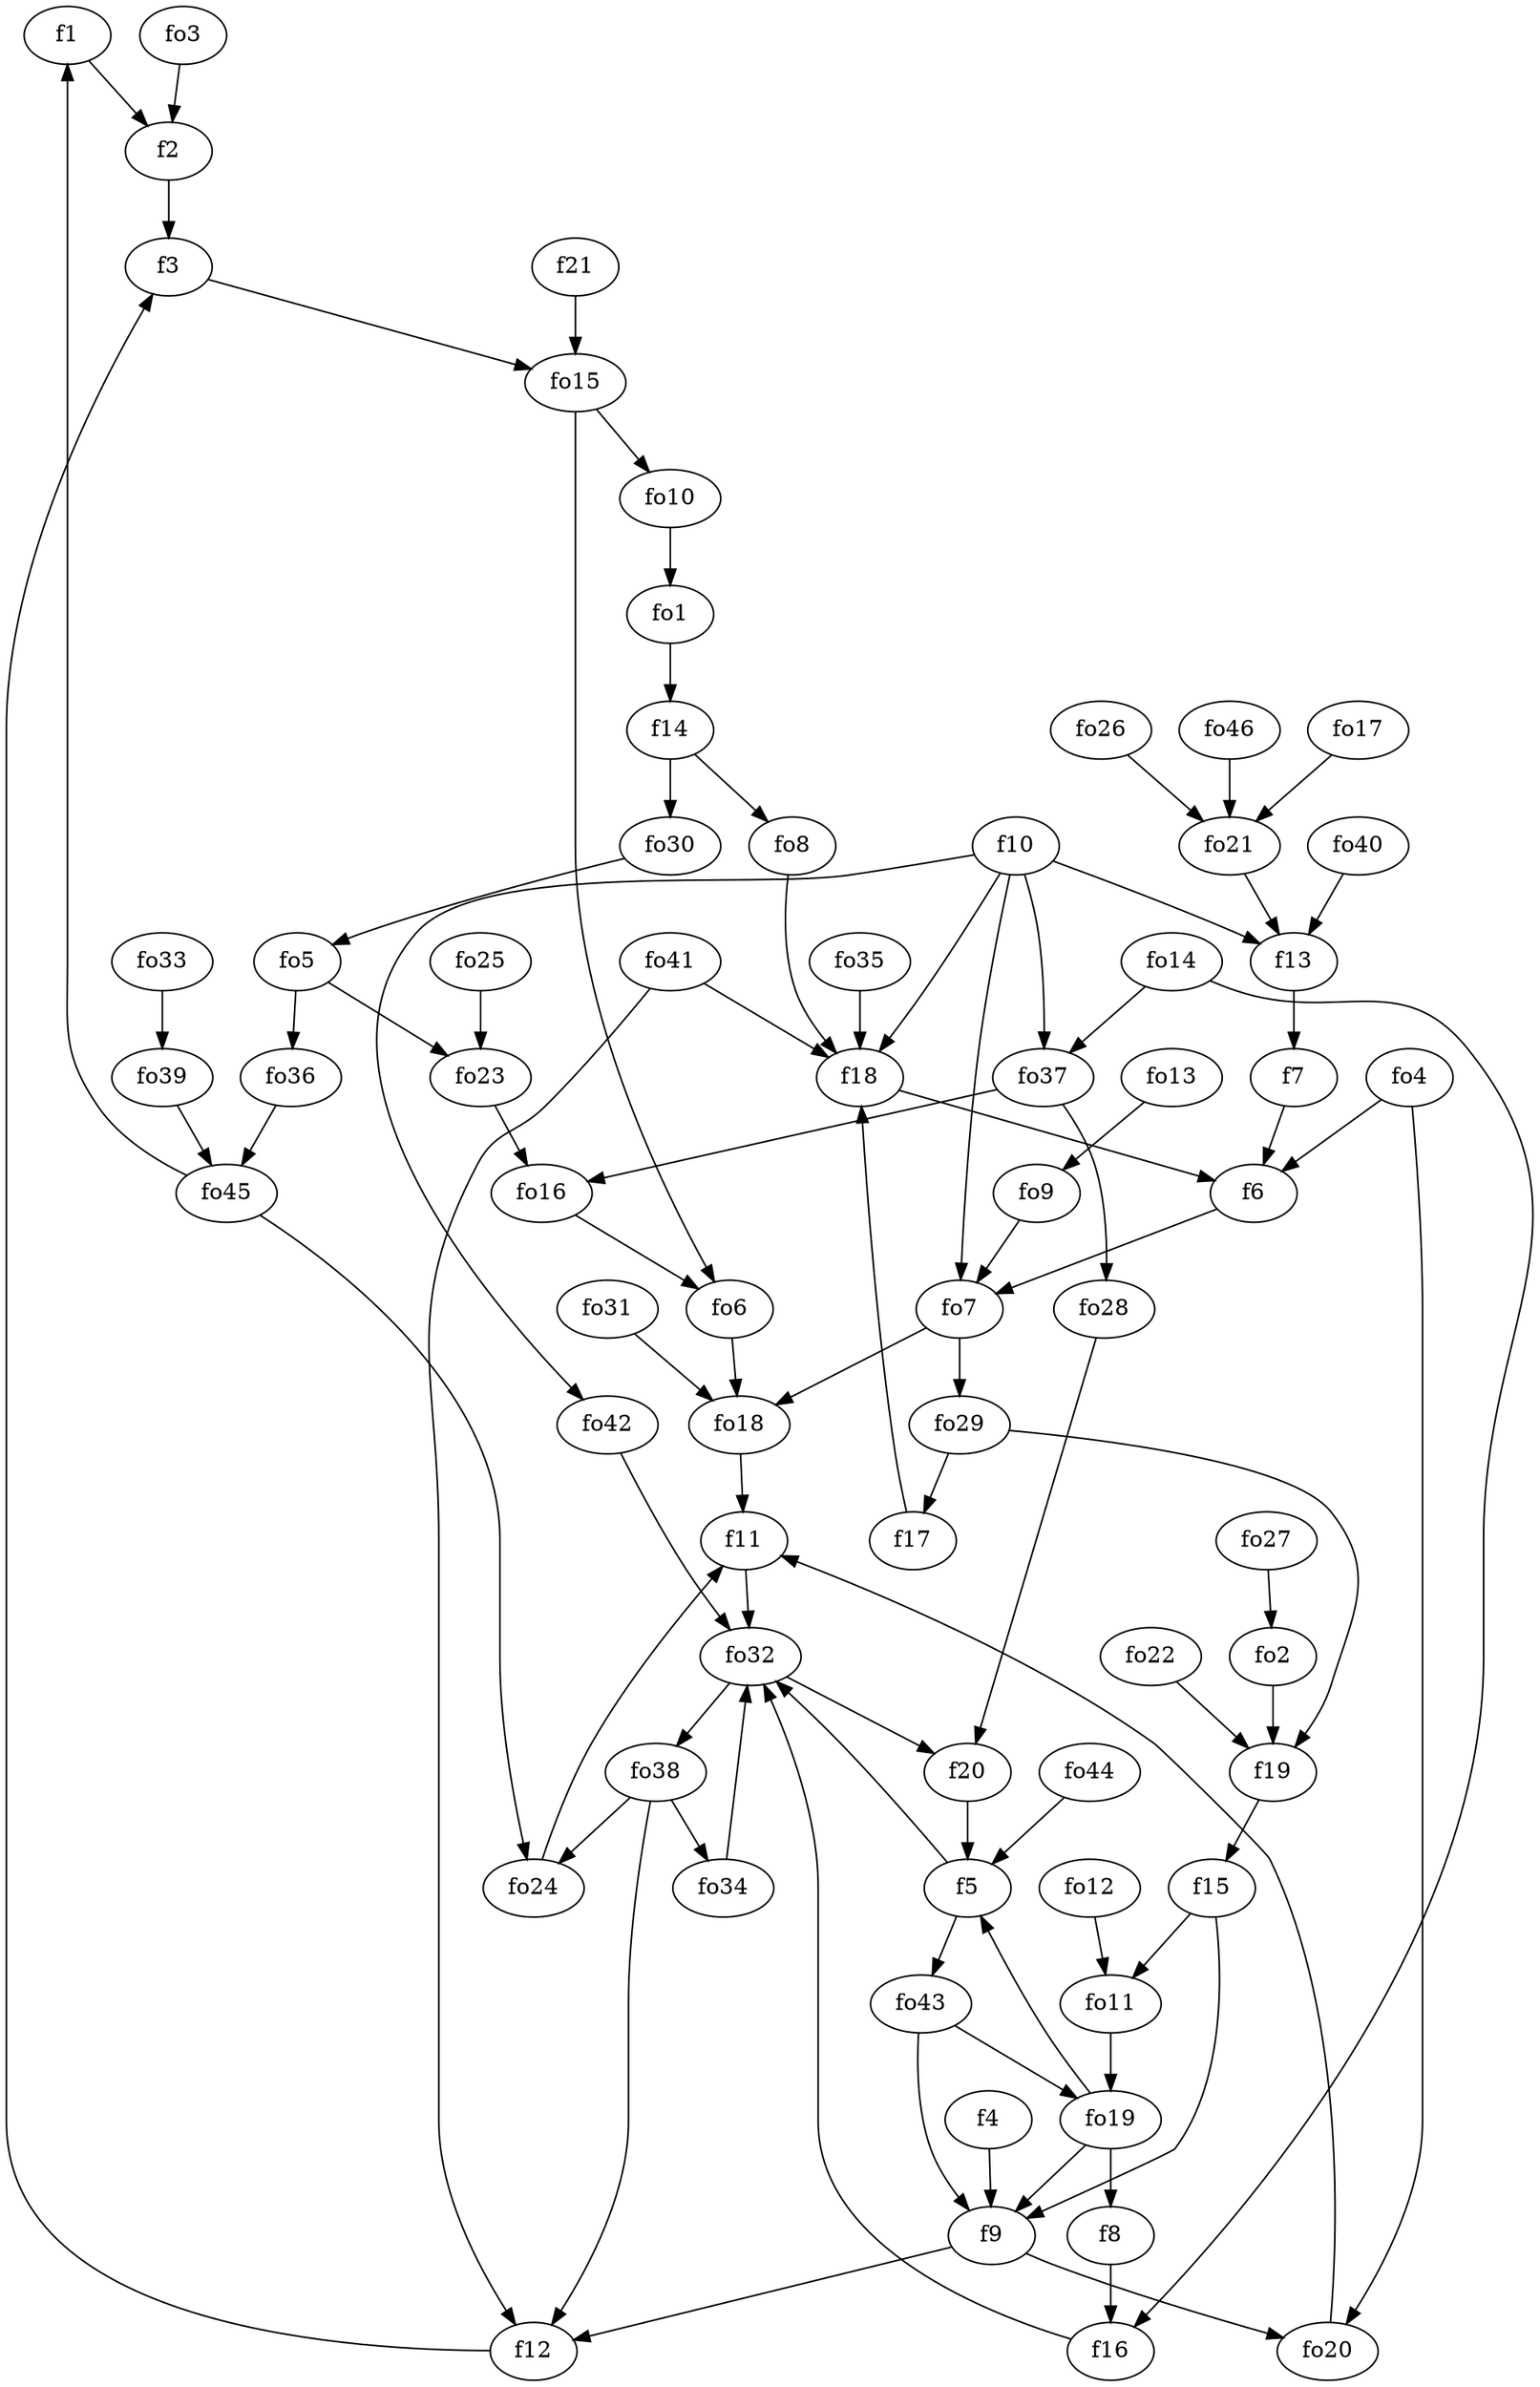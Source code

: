 strict digraph  {
f1;
f2;
f3;
f4;
f5;
f6;
f7;
f8;
f9;
f10;
f11;
f12;
f13;
f14;
f15;
f16;
f17;
f18;
f19;
f20;
f21;
fo1;
fo2;
fo3;
fo4;
fo5;
fo6;
fo7;
fo8;
fo9;
fo10;
fo11;
fo12;
fo13;
fo14;
fo15;
fo16;
fo17;
fo18;
fo19;
fo20;
fo21;
fo22;
fo23;
fo24;
fo25;
fo26;
fo27;
fo28;
fo29;
fo30;
fo31;
fo32;
fo33;
fo34;
fo35;
fo36;
fo37;
fo38;
fo39;
fo40;
fo41;
fo42;
fo43;
fo44;
fo45;
fo46;
f1 -> f2  [weight=2];
f2 -> f3  [weight=2];
f3 -> fo15  [weight=2];
f4 -> f9  [weight=2];
f5 -> fo43  [weight=2];
f5 -> fo32  [weight=2];
f6 -> fo7  [weight=2];
f7 -> f6  [weight=2];
f8 -> f16  [weight=2];
f9 -> fo20  [weight=2];
f9 -> f12  [weight=2];
f10 -> fo7  [weight=2];
f10 -> f13  [weight=2];
f10 -> fo42  [weight=2];
f10 -> fo37  [weight=2];
f10 -> f18  [weight=2];
f11 -> fo32  [weight=2];
f12 -> f3  [weight=2];
f13 -> f7  [weight=2];
f14 -> fo8  [weight=2];
f14 -> fo30  [weight=2];
f15 -> fo11  [weight=2];
f15 -> f9  [weight=2];
f16 -> fo32  [weight=2];
f17 -> f18  [weight=2];
f18 -> f6  [weight=2];
f19 -> f15  [weight=2];
f20 -> f5  [weight=2];
f21 -> fo15  [weight=2];
fo1 -> f14  [weight=2];
fo2 -> f19  [weight=2];
fo3 -> f2  [weight=2];
fo4 -> fo20  [weight=2];
fo4 -> f6  [weight=2];
fo5 -> fo36  [weight=2];
fo5 -> fo23  [weight=2];
fo6 -> fo18  [weight=2];
fo7 -> fo18  [weight=2];
fo7 -> fo29  [weight=2];
fo8 -> f18  [weight=2];
fo9 -> fo7  [weight=2];
fo10 -> fo1  [weight=2];
fo11 -> fo19  [weight=2];
fo12 -> fo11  [weight=2];
fo13 -> fo9  [weight=2];
fo14 -> f16  [weight=2];
fo14 -> fo37  [weight=2];
fo15 -> fo6  [weight=2];
fo15 -> fo10  [weight=2];
fo16 -> fo6  [weight=2];
fo17 -> fo21  [weight=2];
fo18 -> f11  [weight=2];
fo19 -> f8  [weight=2];
fo19 -> f9  [weight=2];
fo19 -> f5  [weight=2];
fo20 -> f11  [weight=2];
fo21 -> f13  [weight=2];
fo22 -> f19  [weight=2];
fo23 -> fo16  [weight=2];
fo24 -> f11  [weight=2];
fo25 -> fo23  [weight=2];
fo26 -> fo21  [weight=2];
fo27 -> fo2  [weight=2];
fo28 -> f20  [weight=2];
fo29 -> f19  [weight=2];
fo29 -> f17  [weight=2];
fo30 -> fo5  [weight=2];
fo31 -> fo18  [weight=2];
fo32 -> fo38  [weight=2];
fo32 -> f20  [weight=2];
fo33 -> fo39  [weight=2];
fo34 -> fo32  [weight=2];
fo35 -> f18  [weight=2];
fo36 -> fo45  [weight=2];
fo37 -> fo28  [weight=2];
fo37 -> fo16  [weight=2];
fo38 -> f12  [weight=2];
fo38 -> fo34  [weight=2];
fo38 -> fo24  [weight=2];
fo39 -> fo45  [weight=2];
fo40 -> f13  [weight=2];
fo41 -> f12  [weight=2];
fo41 -> f18  [weight=2];
fo42 -> fo32  [weight=2];
fo43 -> f9  [weight=2];
fo43 -> fo19  [weight=2];
fo44 -> f5  [weight=2];
fo45 -> f1  [weight=2];
fo45 -> fo24  [weight=2];
fo46 -> fo21  [weight=2];
}
